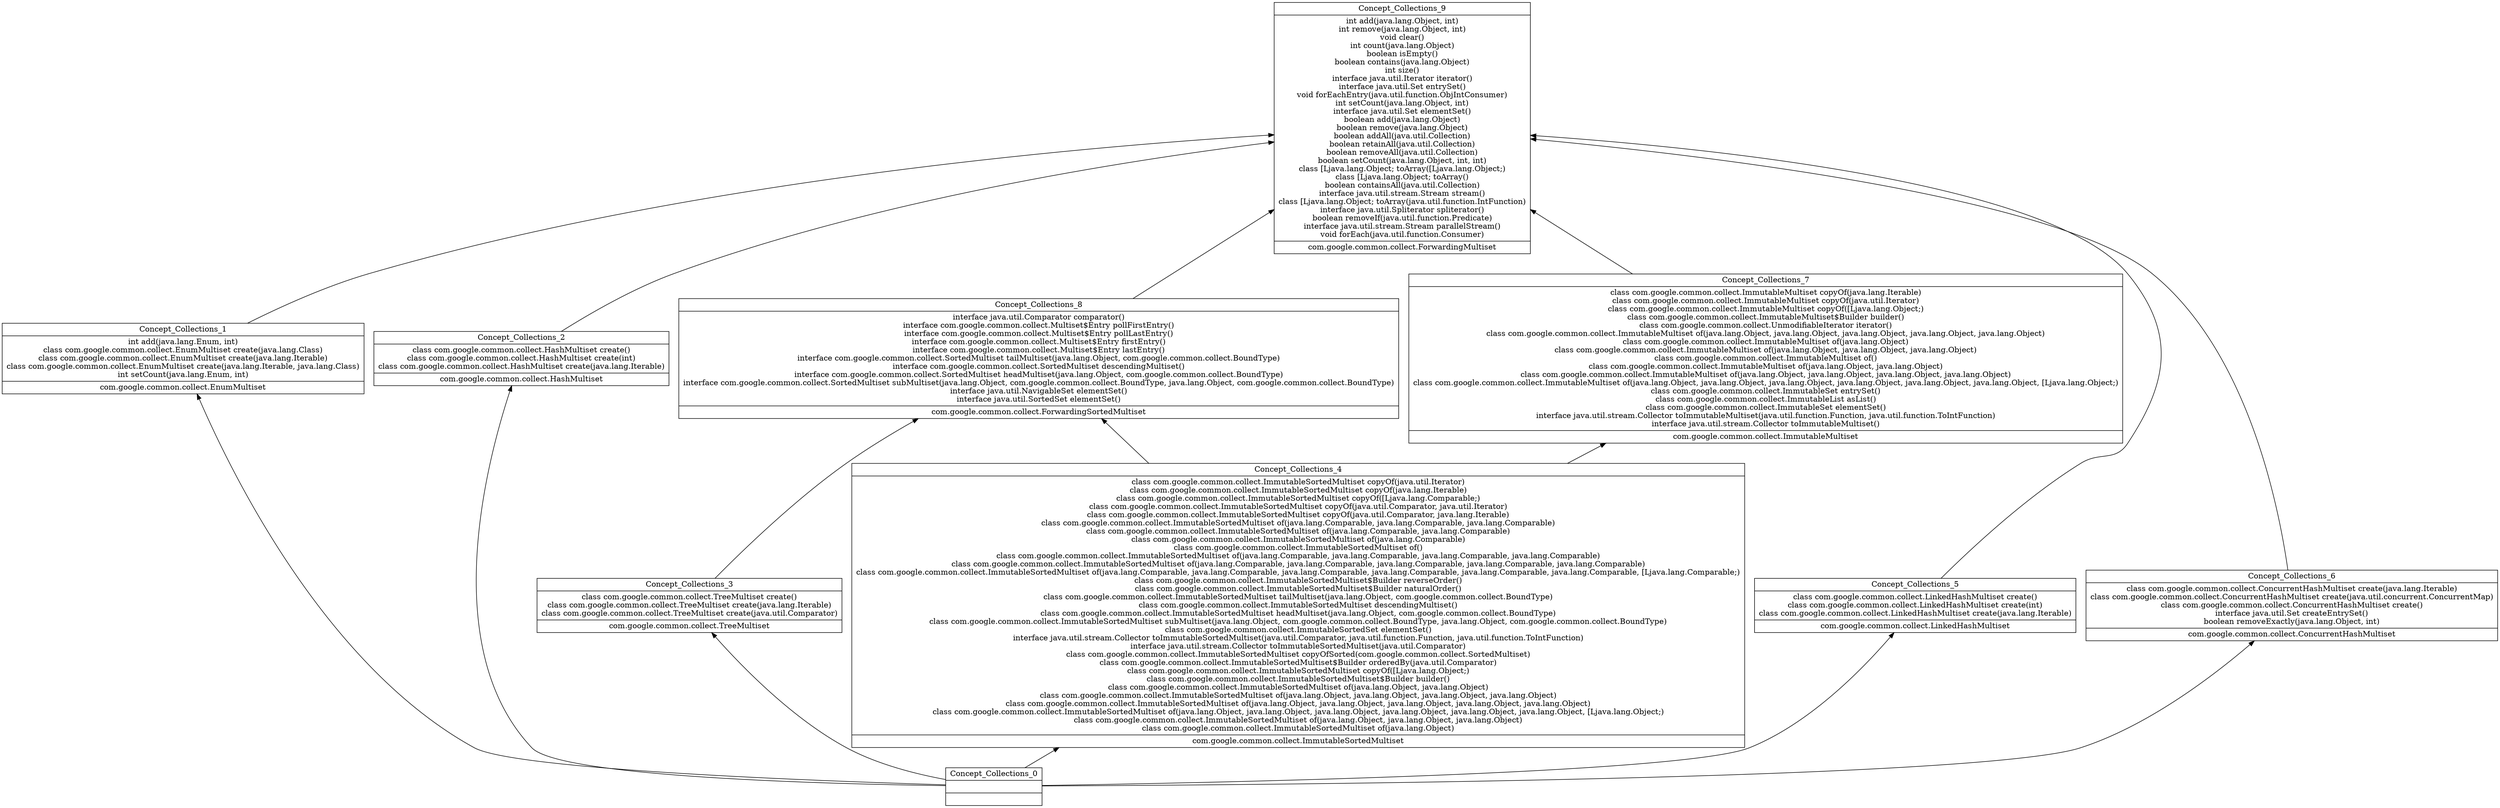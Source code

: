 digraph G { 
	rankdir=BT;
subgraph Collections { 
label="Collections";
0 [shape=record,label="{Concept_Collections_9|int add(java.lang.Object, int)\nint remove(java.lang.Object, int)\nvoid clear()\nint count(java.lang.Object)\nboolean isEmpty()\nboolean contains(java.lang.Object)\nint size()\ninterface java.util.Iterator iterator()\ninterface java.util.Set entrySet()\nvoid forEachEntry(java.util.function.ObjIntConsumer)\nint setCount(java.lang.Object, int)\ninterface java.util.Set elementSet()\nboolean add(java.lang.Object)\nboolean remove(java.lang.Object)\nboolean addAll(java.util.Collection)\nboolean retainAll(java.util.Collection)\nboolean removeAll(java.util.Collection)\nboolean setCount(java.lang.Object, int, int)\nclass [Ljava.lang.Object; toArray([Ljava.lang.Object;)\nclass [Ljava.lang.Object; toArray()\nboolean containsAll(java.util.Collection)\ninterface java.util.stream.Stream stream()\nclass [Ljava.lang.Object; toArray(java.util.function.IntFunction)\ninterface java.util.Spliterator spliterator()\nboolean removeIf(java.util.function.Predicate)\ninterface java.util.stream.Stream parallelStream()\nvoid forEach(java.util.function.Consumer)\n|com.google.common.collect.ForwardingMultiset\n}"];
1 [shape=record,label="{Concept_Collections_1|int add(java.lang.Enum, int)\nclass com.google.common.collect.EnumMultiset create(java.lang.Class)\nclass com.google.common.collect.EnumMultiset create(java.lang.Iterable)\nclass com.google.common.collect.EnumMultiset create(java.lang.Iterable, java.lang.Class)\nint setCount(java.lang.Enum, int)\n|com.google.common.collect.EnumMultiset\n}"];
2 [shape=record,label="{Concept_Collections_0||}"];
3 [shape=record,label="{Concept_Collections_2|class com.google.common.collect.HashMultiset create()\nclass com.google.common.collect.HashMultiset create(int)\nclass com.google.common.collect.HashMultiset create(java.lang.Iterable)\n|com.google.common.collect.HashMultiset\n}"];
4 [shape=record,label="{Concept_Collections_3|class com.google.common.collect.TreeMultiset create()\nclass com.google.common.collect.TreeMultiset create(java.lang.Iterable)\nclass com.google.common.collect.TreeMultiset create(java.util.Comparator)\n|com.google.common.collect.TreeMultiset\n}"];
5 [shape=record,label="{Concept_Collections_8|interface java.util.Comparator comparator()\ninterface com.google.common.collect.Multiset$Entry pollFirstEntry()\ninterface com.google.common.collect.Multiset$Entry pollLastEntry()\ninterface com.google.common.collect.Multiset$Entry firstEntry()\ninterface com.google.common.collect.Multiset$Entry lastEntry()\ninterface com.google.common.collect.SortedMultiset tailMultiset(java.lang.Object, com.google.common.collect.BoundType)\ninterface com.google.common.collect.SortedMultiset descendingMultiset()\ninterface com.google.common.collect.SortedMultiset headMultiset(java.lang.Object, com.google.common.collect.BoundType)\ninterface com.google.common.collect.SortedMultiset subMultiset(java.lang.Object, com.google.common.collect.BoundType, java.lang.Object, com.google.common.collect.BoundType)\ninterface java.util.NavigableSet elementSet()\ninterface java.util.SortedSet elementSet()\n|com.google.common.collect.ForwardingSortedMultiset\n}"];
6 [shape=record,label="{Concept_Collections_4|class com.google.common.collect.ImmutableSortedMultiset copyOf(java.util.Iterator)\nclass com.google.common.collect.ImmutableSortedMultiset copyOf(java.lang.Iterable)\nclass com.google.common.collect.ImmutableSortedMultiset copyOf([Ljava.lang.Comparable;)\nclass com.google.common.collect.ImmutableSortedMultiset copyOf(java.util.Comparator, java.util.Iterator)\nclass com.google.common.collect.ImmutableSortedMultiset copyOf(java.util.Comparator, java.lang.Iterable)\nclass com.google.common.collect.ImmutableSortedMultiset of(java.lang.Comparable, java.lang.Comparable, java.lang.Comparable)\nclass com.google.common.collect.ImmutableSortedMultiset of(java.lang.Comparable, java.lang.Comparable)\nclass com.google.common.collect.ImmutableSortedMultiset of(java.lang.Comparable)\nclass com.google.common.collect.ImmutableSortedMultiset of()\nclass com.google.common.collect.ImmutableSortedMultiset of(java.lang.Comparable, java.lang.Comparable, java.lang.Comparable, java.lang.Comparable)\nclass com.google.common.collect.ImmutableSortedMultiset of(java.lang.Comparable, java.lang.Comparable, java.lang.Comparable, java.lang.Comparable, java.lang.Comparable)\nclass com.google.common.collect.ImmutableSortedMultiset of(java.lang.Comparable, java.lang.Comparable, java.lang.Comparable, java.lang.Comparable, java.lang.Comparable, java.lang.Comparable, [Ljava.lang.Comparable;)\nclass com.google.common.collect.ImmutableSortedMultiset$Builder reverseOrder()\nclass com.google.common.collect.ImmutableSortedMultiset$Builder naturalOrder()\nclass com.google.common.collect.ImmutableSortedMultiset tailMultiset(java.lang.Object, com.google.common.collect.BoundType)\nclass com.google.common.collect.ImmutableSortedMultiset descendingMultiset()\nclass com.google.common.collect.ImmutableSortedMultiset headMultiset(java.lang.Object, com.google.common.collect.BoundType)\nclass com.google.common.collect.ImmutableSortedMultiset subMultiset(java.lang.Object, com.google.common.collect.BoundType, java.lang.Object, com.google.common.collect.BoundType)\nclass com.google.common.collect.ImmutableSortedSet elementSet()\ninterface java.util.stream.Collector toImmutableSortedMultiset(java.util.Comparator, java.util.function.Function, java.util.function.ToIntFunction)\ninterface java.util.stream.Collector toImmutableSortedMultiset(java.util.Comparator)\nclass com.google.common.collect.ImmutableSortedMultiset copyOfSorted(com.google.common.collect.SortedMultiset)\nclass com.google.common.collect.ImmutableSortedMultiset$Builder orderedBy(java.util.Comparator)\nclass com.google.common.collect.ImmutableSortedMultiset copyOf([Ljava.lang.Object;)\nclass com.google.common.collect.ImmutableSortedMultiset$Builder builder()\nclass com.google.common.collect.ImmutableSortedMultiset of(java.lang.Object, java.lang.Object)\nclass com.google.common.collect.ImmutableSortedMultiset of(java.lang.Object, java.lang.Object, java.lang.Object, java.lang.Object)\nclass com.google.common.collect.ImmutableSortedMultiset of(java.lang.Object, java.lang.Object, java.lang.Object, java.lang.Object, java.lang.Object)\nclass com.google.common.collect.ImmutableSortedMultiset of(java.lang.Object, java.lang.Object, java.lang.Object, java.lang.Object, java.lang.Object, java.lang.Object, [Ljava.lang.Object;)\nclass com.google.common.collect.ImmutableSortedMultiset of(java.lang.Object, java.lang.Object, java.lang.Object)\nclass com.google.common.collect.ImmutableSortedMultiset of(java.lang.Object)\n|com.google.common.collect.ImmutableSortedMultiset\n}"];
7 [shape=record,label="{Concept_Collections_7|class com.google.common.collect.ImmutableMultiset copyOf(java.lang.Iterable)\nclass com.google.common.collect.ImmutableMultiset copyOf(java.util.Iterator)\nclass com.google.common.collect.ImmutableMultiset copyOf([Ljava.lang.Object;)\nclass com.google.common.collect.ImmutableMultiset$Builder builder()\nclass com.google.common.collect.UnmodifiableIterator iterator()\nclass com.google.common.collect.ImmutableMultiset of(java.lang.Object, java.lang.Object, java.lang.Object, java.lang.Object, java.lang.Object)\nclass com.google.common.collect.ImmutableMultiset of(java.lang.Object)\nclass com.google.common.collect.ImmutableMultiset of(java.lang.Object, java.lang.Object, java.lang.Object)\nclass com.google.common.collect.ImmutableMultiset of()\nclass com.google.common.collect.ImmutableMultiset of(java.lang.Object, java.lang.Object)\nclass com.google.common.collect.ImmutableMultiset of(java.lang.Object, java.lang.Object, java.lang.Object, java.lang.Object)\nclass com.google.common.collect.ImmutableMultiset of(java.lang.Object, java.lang.Object, java.lang.Object, java.lang.Object, java.lang.Object, java.lang.Object, [Ljava.lang.Object;)\nclass com.google.common.collect.ImmutableSet entrySet()\nclass com.google.common.collect.ImmutableList asList()\nclass com.google.common.collect.ImmutableSet elementSet()\ninterface java.util.stream.Collector toImmutableMultiset(java.util.function.Function, java.util.function.ToIntFunction)\ninterface java.util.stream.Collector toImmutableMultiset()\n|com.google.common.collect.ImmutableMultiset\n}"];
8 [shape=record,label="{Concept_Collections_5|class com.google.common.collect.LinkedHashMultiset create()\nclass com.google.common.collect.LinkedHashMultiset create(int)\nclass com.google.common.collect.LinkedHashMultiset create(java.lang.Iterable)\n|com.google.common.collect.LinkedHashMultiset\n}"];
9 [shape=record,label="{Concept_Collections_6|class com.google.common.collect.ConcurrentHashMultiset create(java.lang.Iterable)\nclass com.google.common.collect.ConcurrentHashMultiset create(java.util.concurrent.ConcurrentMap)\nclass com.google.common.collect.ConcurrentHashMultiset create()\ninterface java.util.Set createEntrySet()\nboolean removeExactly(java.lang.Object, int)\n|com.google.common.collect.ConcurrentHashMultiset\n}"];
	1 -> 0
	3 -> 0
	8 -> 0
	9 -> 0
	7 -> 0
	5 -> 0
	2 -> 1
	2 -> 3
	2 -> 4
	4 -> 5
	6 -> 5
	2 -> 6
	6 -> 7
	2 -> 8
	2 -> 9
}
}